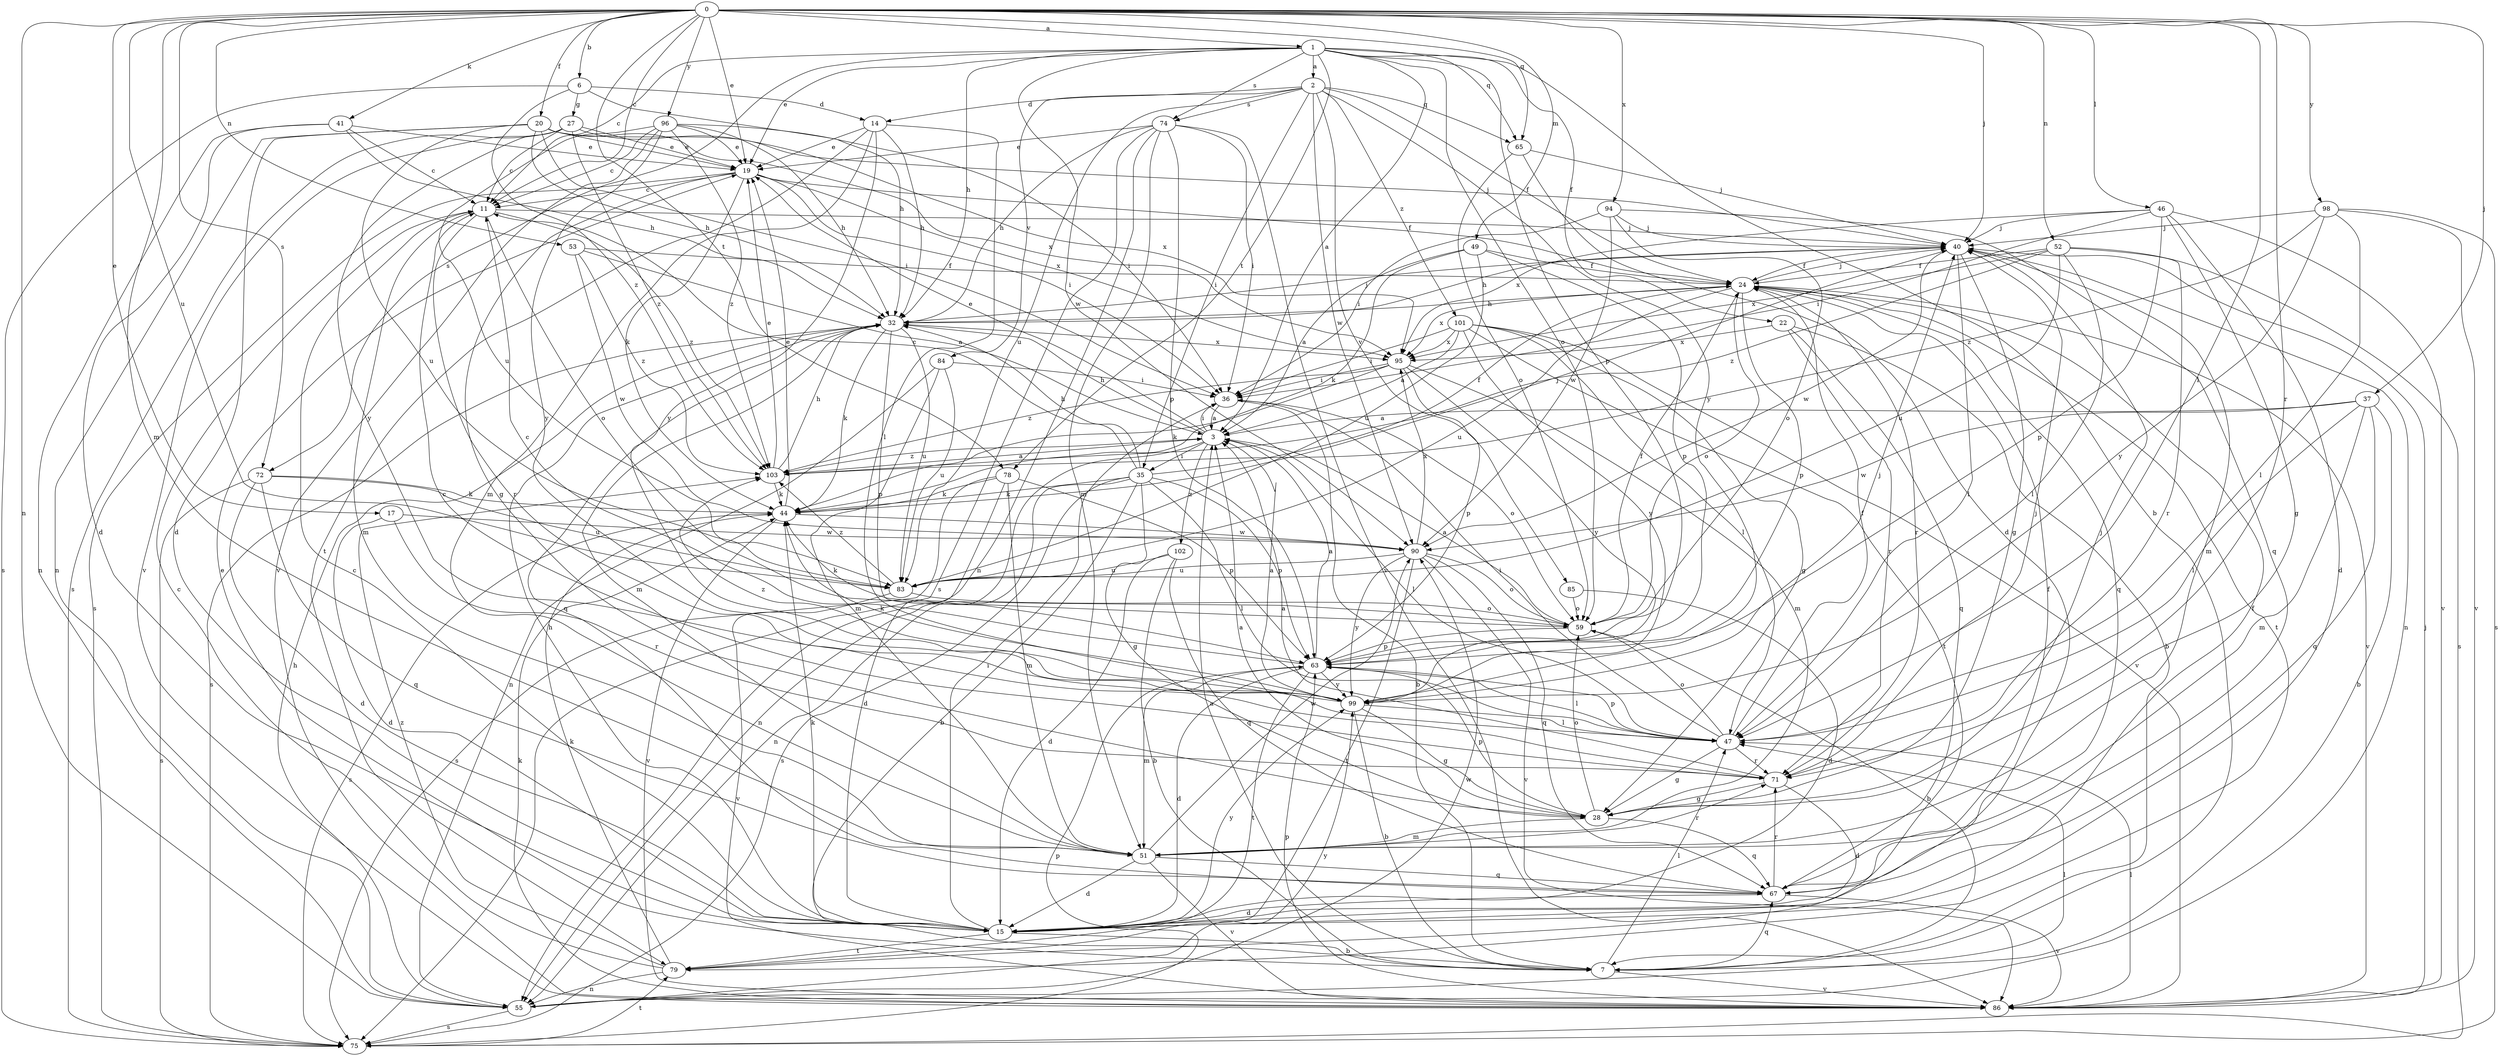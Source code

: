 strict digraph  {
0;
1;
2;
3;
6;
7;
11;
14;
15;
17;
19;
20;
22;
24;
27;
28;
32;
35;
36;
37;
40;
41;
44;
46;
47;
49;
51;
52;
53;
55;
59;
63;
65;
67;
71;
72;
74;
75;
78;
79;
83;
84;
85;
86;
90;
94;
95;
96;
98;
99;
101;
102;
103;
0 -> 1  [label=a];
0 -> 6  [label=b];
0 -> 11  [label=c];
0 -> 17  [label=e];
0 -> 19  [label=e];
0 -> 20  [label=f];
0 -> 37  [label=j];
0 -> 40  [label=j];
0 -> 41  [label=k];
0 -> 46  [label=l];
0 -> 47  [label=l];
0 -> 49  [label=m];
0 -> 51  [label=m];
0 -> 52  [label=n];
0 -> 53  [label=n];
0 -> 55  [label=n];
0 -> 65  [label=q];
0 -> 71  [label=r];
0 -> 72  [label=s];
0 -> 78  [label=t];
0 -> 83  [label=u];
0 -> 94  [label=x];
0 -> 96  [label=y];
0 -> 98  [label=y];
1 -> 2  [label=a];
1 -> 3  [label=a];
1 -> 7  [label=b];
1 -> 11  [label=c];
1 -> 19  [label=e];
1 -> 22  [label=f];
1 -> 32  [label=h];
1 -> 59  [label=o];
1 -> 63  [label=p];
1 -> 65  [label=q];
1 -> 72  [label=s];
1 -> 74  [label=s];
1 -> 78  [label=t];
1 -> 90  [label=w];
2 -> 14  [label=d];
2 -> 24  [label=f];
2 -> 35  [label=i];
2 -> 65  [label=q];
2 -> 74  [label=s];
2 -> 83  [label=u];
2 -> 84  [label=v];
2 -> 85  [label=v];
2 -> 90  [label=w];
2 -> 99  [label=y];
2 -> 101  [label=z];
3 -> 19  [label=e];
3 -> 32  [label=h];
3 -> 35  [label=i];
3 -> 36  [label=i];
3 -> 47  [label=l];
3 -> 55  [label=n];
3 -> 102  [label=z];
3 -> 103  [label=z];
6 -> 14  [label=d];
6 -> 27  [label=g];
6 -> 32  [label=h];
6 -> 75  [label=s];
6 -> 103  [label=z];
7 -> 3  [label=a];
7 -> 19  [label=e];
7 -> 47  [label=l];
7 -> 67  [label=q];
7 -> 86  [label=v];
11 -> 40  [label=j];
11 -> 51  [label=m];
11 -> 59  [label=o];
11 -> 71  [label=r];
11 -> 103  [label=z];
14 -> 19  [label=e];
14 -> 32  [label=h];
14 -> 47  [label=l];
14 -> 51  [label=m];
14 -> 79  [label=t];
14 -> 99  [label=y];
15 -> 7  [label=b];
15 -> 11  [label=c];
15 -> 24  [label=f];
15 -> 32  [label=h];
15 -> 36  [label=i];
15 -> 44  [label=k];
15 -> 79  [label=t];
15 -> 99  [label=y];
17 -> 15  [label=d];
17 -> 71  [label=r];
17 -> 90  [label=w];
19 -> 11  [label=c];
19 -> 24  [label=f];
19 -> 28  [label=g];
19 -> 36  [label=i];
19 -> 44  [label=k];
19 -> 75  [label=s];
19 -> 95  [label=x];
20 -> 15  [label=d];
20 -> 19  [label=e];
20 -> 32  [label=h];
20 -> 36  [label=i];
20 -> 40  [label=j];
20 -> 55  [label=n];
20 -> 83  [label=u];
20 -> 95  [label=x];
22 -> 7  [label=b];
22 -> 67  [label=q];
22 -> 71  [label=r];
22 -> 95  [label=x];
24 -> 32  [label=h];
24 -> 40  [label=j];
24 -> 59  [label=o];
24 -> 63  [label=p];
24 -> 67  [label=q];
24 -> 71  [label=r];
24 -> 79  [label=t];
24 -> 83  [label=u];
24 -> 86  [label=v];
24 -> 95  [label=x];
27 -> 11  [label=c];
27 -> 19  [label=e];
27 -> 75  [label=s];
27 -> 86  [label=v];
27 -> 95  [label=x];
27 -> 99  [label=y];
27 -> 103  [label=z];
28 -> 3  [label=a];
28 -> 40  [label=j];
28 -> 51  [label=m];
28 -> 59  [label=o];
28 -> 63  [label=p];
28 -> 67  [label=q];
32 -> 40  [label=j];
32 -> 44  [label=k];
32 -> 51  [label=m];
32 -> 63  [label=p];
32 -> 67  [label=q];
32 -> 75  [label=s];
32 -> 83  [label=u];
32 -> 95  [label=x];
35 -> 7  [label=b];
35 -> 11  [label=c];
35 -> 24  [label=f];
35 -> 28  [label=g];
35 -> 32  [label=h];
35 -> 44  [label=k];
35 -> 47  [label=l];
35 -> 55  [label=n];
35 -> 63  [label=p];
35 -> 75  [label=s];
36 -> 3  [label=a];
36 -> 7  [label=b];
36 -> 59  [label=o];
37 -> 3  [label=a];
37 -> 7  [label=b];
37 -> 47  [label=l];
37 -> 51  [label=m];
37 -> 67  [label=q];
37 -> 90  [label=w];
40 -> 24  [label=f];
40 -> 28  [label=g];
40 -> 32  [label=h];
40 -> 47  [label=l];
40 -> 51  [label=m];
40 -> 55  [label=n];
40 -> 90  [label=w];
41 -> 11  [label=c];
41 -> 15  [label=d];
41 -> 19  [label=e];
41 -> 32  [label=h];
41 -> 55  [label=n];
44 -> 19  [label=e];
44 -> 40  [label=j];
44 -> 75  [label=s];
44 -> 86  [label=v];
44 -> 90  [label=w];
46 -> 15  [label=d];
46 -> 28  [label=g];
46 -> 36  [label=i];
46 -> 40  [label=j];
46 -> 63  [label=p];
46 -> 86  [label=v];
46 -> 95  [label=x];
47 -> 24  [label=f];
47 -> 28  [label=g];
47 -> 36  [label=i];
47 -> 59  [label=o];
47 -> 63  [label=p];
47 -> 71  [label=r];
49 -> 3  [label=a];
49 -> 24  [label=f];
49 -> 44  [label=k];
49 -> 63  [label=p];
49 -> 83  [label=u];
51 -> 15  [label=d];
51 -> 67  [label=q];
51 -> 71  [label=r];
51 -> 86  [label=v];
51 -> 90  [label=w];
52 -> 24  [label=f];
52 -> 47  [label=l];
52 -> 71  [label=r];
52 -> 75  [label=s];
52 -> 83  [label=u];
52 -> 95  [label=x];
52 -> 103  [label=z];
53 -> 3  [label=a];
53 -> 24  [label=f];
53 -> 90  [label=w];
53 -> 103  [label=z];
55 -> 32  [label=h];
55 -> 47  [label=l];
55 -> 75  [label=s];
55 -> 90  [label=w];
55 -> 99  [label=y];
59 -> 3  [label=a];
59 -> 7  [label=b];
59 -> 24  [label=f];
59 -> 44  [label=k];
59 -> 63  [label=p];
63 -> 3  [label=a];
63 -> 11  [label=c];
63 -> 15  [label=d];
63 -> 47  [label=l];
63 -> 51  [label=m];
63 -> 79  [label=t];
63 -> 99  [label=y];
65 -> 15  [label=d];
65 -> 40  [label=j];
65 -> 59  [label=o];
67 -> 15  [label=d];
67 -> 24  [label=f];
67 -> 71  [label=r];
67 -> 86  [label=v];
71 -> 3  [label=a];
71 -> 11  [label=c];
71 -> 15  [label=d];
71 -> 28  [label=g];
71 -> 40  [label=j];
72 -> 15  [label=d];
72 -> 44  [label=k];
72 -> 67  [label=q];
72 -> 75  [label=s];
72 -> 83  [label=u];
74 -> 19  [label=e];
74 -> 32  [label=h];
74 -> 36  [label=i];
74 -> 51  [label=m];
74 -> 55  [label=n];
74 -> 63  [label=p];
74 -> 75  [label=s];
74 -> 86  [label=v];
75 -> 63  [label=p];
75 -> 79  [label=t];
78 -> 15  [label=d];
78 -> 44  [label=k];
78 -> 51  [label=m];
78 -> 63  [label=p];
78 -> 75  [label=s];
79 -> 11  [label=c];
79 -> 44  [label=k];
79 -> 55  [label=n];
79 -> 103  [label=z];
83 -> 59  [label=o];
83 -> 86  [label=v];
83 -> 103  [label=z];
84 -> 36  [label=i];
84 -> 51  [label=m];
84 -> 55  [label=n];
84 -> 83  [label=u];
85 -> 15  [label=d];
85 -> 59  [label=o];
86 -> 40  [label=j];
86 -> 44  [label=k];
86 -> 47  [label=l];
86 -> 63  [label=p];
90 -> 59  [label=o];
90 -> 67  [label=q];
90 -> 79  [label=t];
90 -> 83  [label=u];
90 -> 86  [label=v];
90 -> 95  [label=x];
90 -> 99  [label=y];
94 -> 36  [label=i];
94 -> 40  [label=j];
94 -> 59  [label=o];
94 -> 67  [label=q];
94 -> 90  [label=w];
95 -> 36  [label=i];
95 -> 44  [label=k];
95 -> 51  [label=m];
95 -> 63  [label=p];
95 -> 99  [label=y];
95 -> 103  [label=z];
96 -> 11  [label=c];
96 -> 19  [label=e];
96 -> 32  [label=h];
96 -> 36  [label=i];
96 -> 83  [label=u];
96 -> 86  [label=v];
96 -> 99  [label=y];
96 -> 103  [label=z];
98 -> 40  [label=j];
98 -> 47  [label=l];
98 -> 75  [label=s];
98 -> 86  [label=v];
98 -> 99  [label=y];
98 -> 103  [label=z];
99 -> 3  [label=a];
99 -> 7  [label=b];
99 -> 28  [label=g];
99 -> 40  [label=j];
99 -> 44  [label=k];
99 -> 47  [label=l];
99 -> 103  [label=z];
101 -> 3  [label=a];
101 -> 28  [label=g];
101 -> 36  [label=i];
101 -> 47  [label=l];
101 -> 79  [label=t];
101 -> 86  [label=v];
101 -> 95  [label=x];
101 -> 99  [label=y];
102 -> 7  [label=b];
102 -> 15  [label=d];
102 -> 67  [label=q];
102 -> 83  [label=u];
103 -> 3  [label=a];
103 -> 19  [label=e];
103 -> 32  [label=h];
103 -> 44  [label=k];
}
